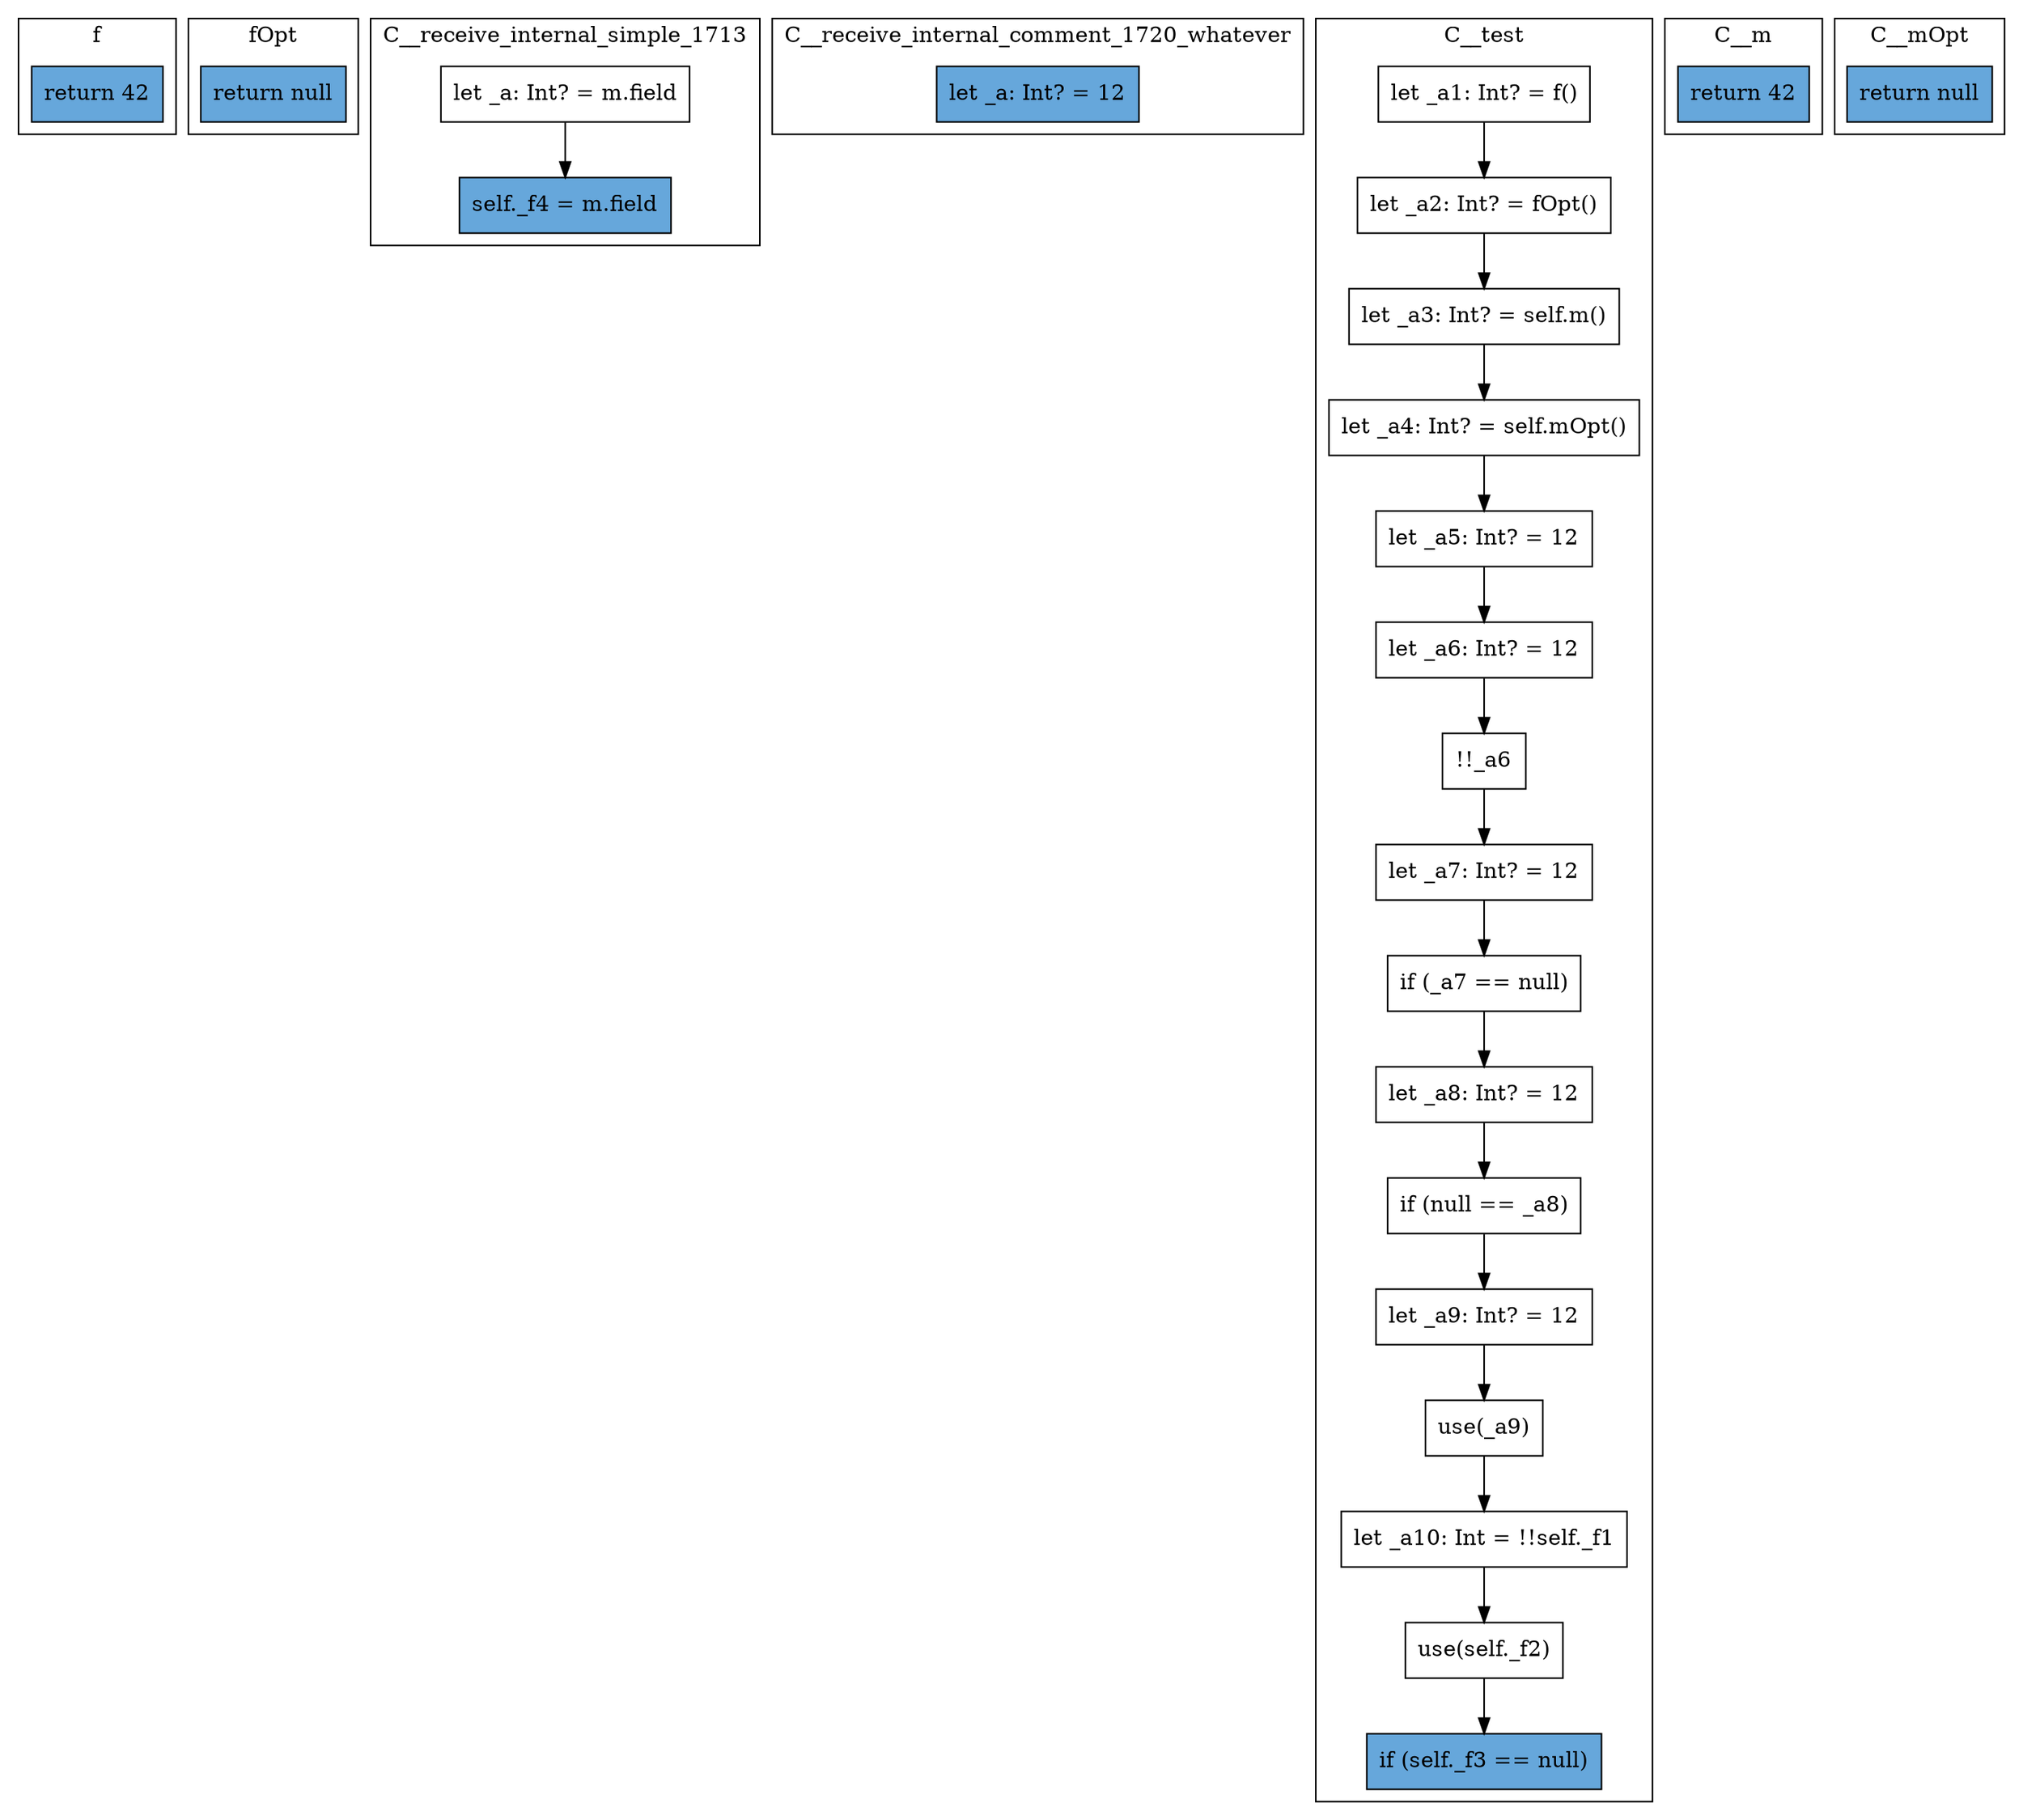 digraph "unused-optional" {
    node [shape=box];
    subgraph "cluster_f" {
        label="f";
        "f_148" [label="return 42",style=filled,fillcolor="#66A7DB"];
    }
    subgraph "cluster_fOpt" {
        label="fOpt";
        "fOpt_149" [label="return null",style=filled,fillcolor="#66A7DB"];
    }
    subgraph "cluster_use" {
        label="use";
    }
    subgraph "cluster_C__receive_internal_simple_1713" {
        label="C__receive_internal_simple_1713";
        "C__receive_internal_simple_1713_150" [label="let _a: Int? = m.field"];
        "C__receive_internal_simple_1713_151" [label="self._f4 = m.field",style=filled,fillcolor="#66A7DB"];
        "C__receive_internal_simple_1713_150" -> "C__receive_internal_simple_1713_151";
    }
    subgraph "cluster_C__receive_internal_comment_1720_whatever" {
        label="C__receive_internal_comment_1720_whatever";
        "C__receive_internal_comment_1720_whatever_153" [label="let _a: Int? = 12",style=filled,fillcolor="#66A7DB"];
    }
    subgraph "cluster_C__test" {
        label="C__test";
        "C__test_154" [label="let _a1: Int? = f()"];
        "C__test_155" [label="let _a2: Int? = fOpt()"];
        "C__test_157" [label="let _a3: Int? = self.m()"];
        "C__test_159" [label="let _a4: Int? = self.mOpt()"];
        "C__test_161" [label="let _a5: Int? = 12"];
        "C__test_163" [label="let _a6: Int? = 12"];
        "C__test_165" [label="!!_a6"];
        "C__test_167" [label="let _a7: Int? = 12"];
        "C__test_169" [label="if (_a7 == null)"];
        "C__test_171" [label="let _a8: Int? = 12"];
        "C__test_173" [label="if (null == _a8)"];
        "C__test_175" [label="let _a9: Int? = 12"];
        "C__test_177" [label="use(_a9)"];
        "C__test_179" [label="let _a10: Int = !!self._f1"];
        "C__test_181" [label="use(self._f2)"];
        "C__test_183" [label="if (self._f3 == null)",style=filled,fillcolor="#66A7DB"];
        "C__test_154" -> "C__test_155";
        "C__test_155" -> "C__test_157";
        "C__test_157" -> "C__test_159";
        "C__test_159" -> "C__test_161";
        "C__test_161" -> "C__test_163";
        "C__test_163" -> "C__test_165";
        "C__test_165" -> "C__test_167";
        "C__test_167" -> "C__test_169";
        "C__test_169" -> "C__test_171";
        "C__test_171" -> "C__test_173";
        "C__test_173" -> "C__test_175";
        "C__test_175" -> "C__test_177";
        "C__test_177" -> "C__test_179";
        "C__test_179" -> "C__test_181";
        "C__test_181" -> "C__test_183";
    }
    subgraph "cluster_C__m" {
        label="C__m";
        "C__m_185" [label="return 42",style=filled,fillcolor="#66A7DB"];
    }
    subgraph "cluster_C__mOpt" {
        label="C__mOpt";
        "C__mOpt_186" [label="return null",style=filled,fillcolor="#66A7DB"];
    }
}
